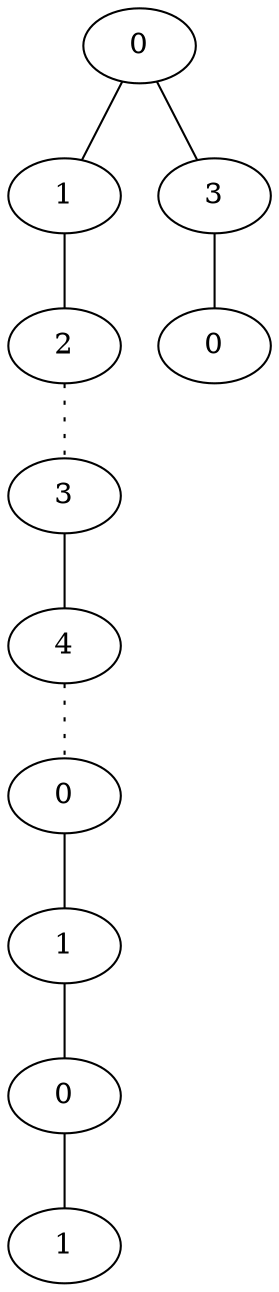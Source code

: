 graph {
a0[label=0];
a1[label=1];
a2[label=2];
a3[label=3];
a4[label=4];
a5[label=0];
a6[label=1];
a7[label=0];
a8[label=1];
a9[label=3];
a10[label=0];
a0 -- a1;
a0 -- a9;
a1 -- a2;
a2 -- a3 [style=dotted];
a3 -- a4;
a4 -- a5 [style=dotted];
a5 -- a6;
a6 -- a7;
a7 -- a8;
a9 -- a10;
}
